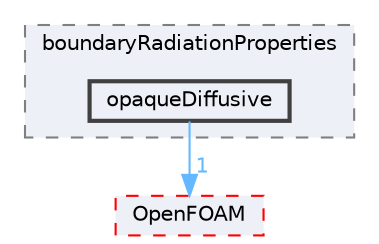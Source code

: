 digraph "src/thermophysicalModels/radiation/submodels/boundaryRadiationProperties/opaqueDiffusive"
{
 // LATEX_PDF_SIZE
  bgcolor="transparent";
  edge [fontname=Helvetica,fontsize=10,labelfontname=Helvetica,labelfontsize=10];
  node [fontname=Helvetica,fontsize=10,shape=box,height=0.2,width=0.4];
  compound=true
  subgraph clusterdir_252641a3cc3167caf31d43d0f3b64b7b {
    graph [ bgcolor="#edf0f7", pencolor="grey50", label="boundaryRadiationProperties", fontname=Helvetica,fontsize=10 style="filled,dashed", URL="dir_252641a3cc3167caf31d43d0f3b64b7b.html",tooltip=""]
  dir_d0ca7d6978300d9763041c881e8a28cb [label="opaqueDiffusive", fillcolor="#edf0f7", color="grey25", style="filled,bold", URL="dir_d0ca7d6978300d9763041c881e8a28cb.html",tooltip=""];
  }
  dir_c5473ff19b20e6ec4dfe5c310b3778a8 [label="OpenFOAM", fillcolor="#edf0f7", color="red", style="filled,dashed", URL="dir_c5473ff19b20e6ec4dfe5c310b3778a8.html",tooltip=""];
  dir_d0ca7d6978300d9763041c881e8a28cb->dir_c5473ff19b20e6ec4dfe5c310b3778a8 [headlabel="1", labeldistance=1.5 headhref="dir_002692_002695.html" href="dir_002692_002695.html" color="steelblue1" fontcolor="steelblue1"];
}
